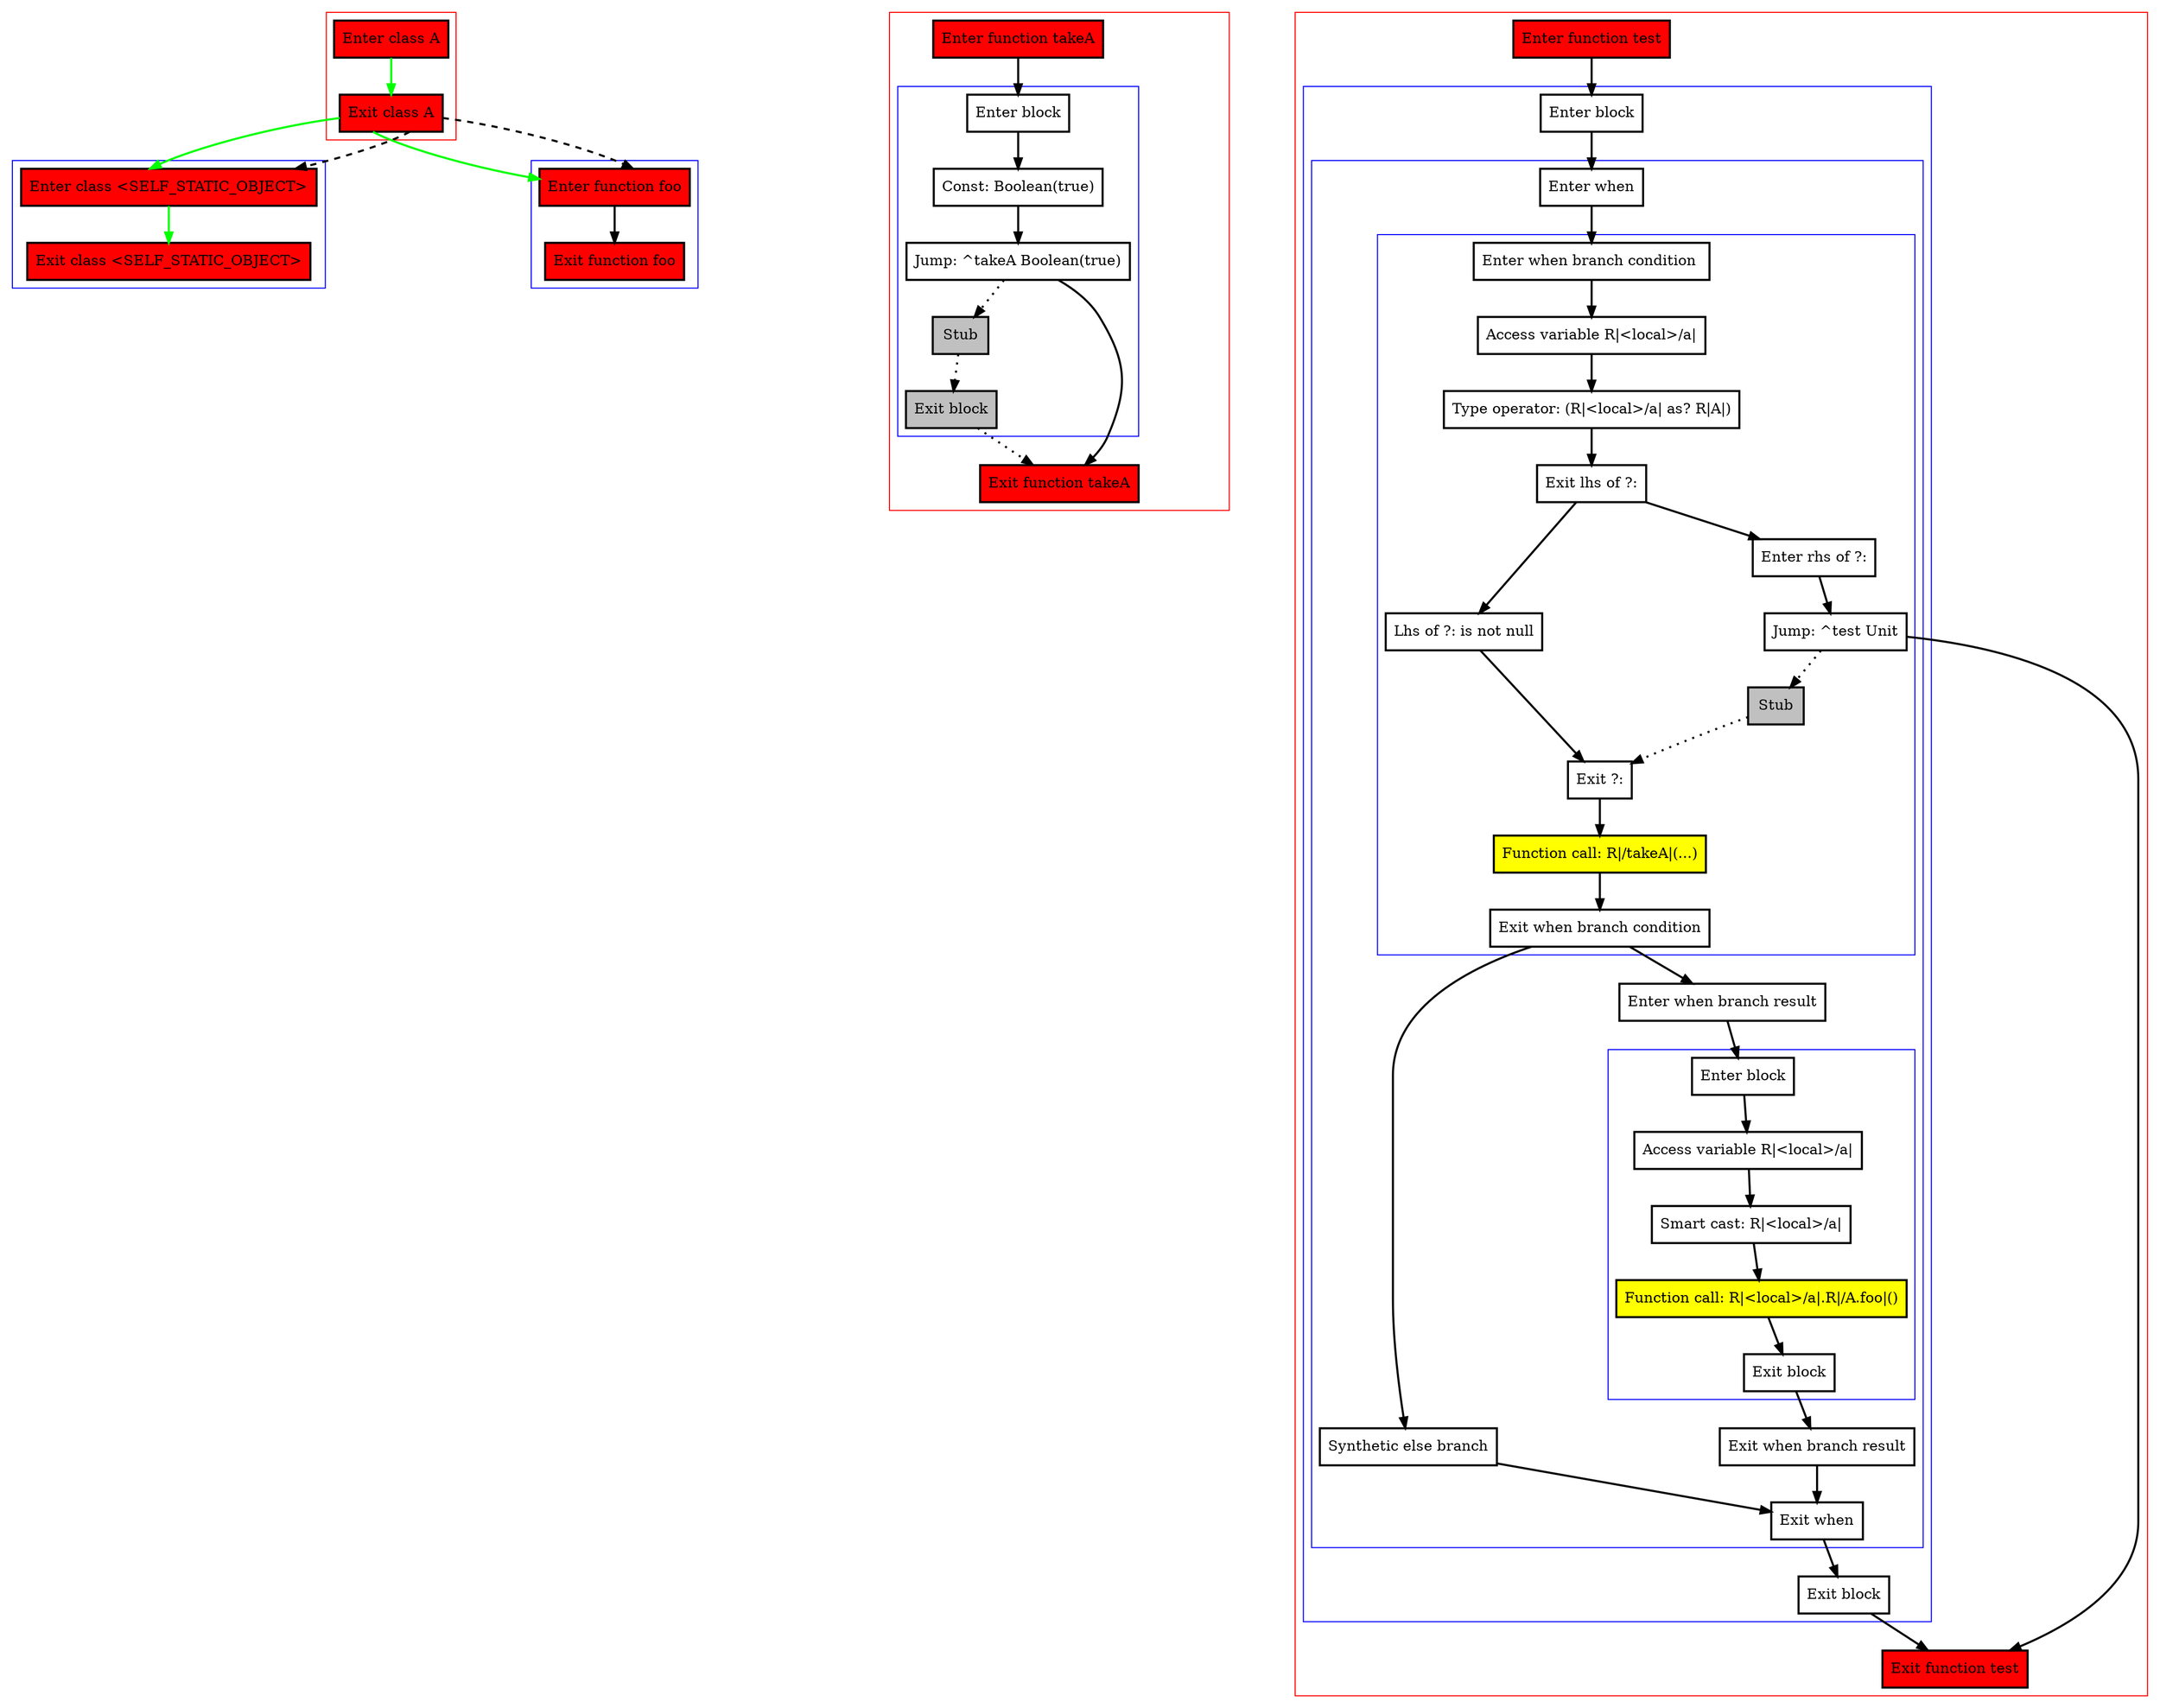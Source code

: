 digraph smartcastFromArgument_kt {
    graph [nodesep=3]
    node [shape=box penwidth=2]
    edge [penwidth=2]

    subgraph cluster_0 {
        color=red
        0 [label="Enter class A" style="filled" fillcolor=red];
        1 [label="Exit class A" style="filled" fillcolor=red];
    }
    subgraph cluster_1 {
        color=blue
        2 [label="Enter class <SELF_STATIC_OBJECT>" style="filled" fillcolor=red];
        3 [label="Exit class <SELF_STATIC_OBJECT>" style="filled" fillcolor=red];
    }
    subgraph cluster_2 {
        color=blue
        4 [label="Enter function foo" style="filled" fillcolor=red];
        5 [label="Exit function foo" style="filled" fillcolor=red];
    }
    0 -> {1} [color=green];
    1 -> {2 4} [color=green];
    1 -> {2 4} [style=dashed];
    2 -> {3} [color=green];
    4 -> {5};

    subgraph cluster_3 {
        color=red
        6 [label="Enter function takeA" style="filled" fillcolor=red];
        subgraph cluster_4 {
            color=blue
            7 [label="Enter block"];
            8 [label="Const: Boolean(true)"];
            9 [label="Jump: ^takeA Boolean(true)"];
            10 [label="Stub" style="filled" fillcolor=gray];
            11 [label="Exit block" style="filled" fillcolor=gray];
        }
        12 [label="Exit function takeA" style="filled" fillcolor=red];
    }
    6 -> {7};
    7 -> {8};
    8 -> {9};
    9 -> {12};
    9 -> {10} [style=dotted];
    10 -> {11} [style=dotted];
    11 -> {12} [style=dotted];

    subgraph cluster_5 {
        color=red
        13 [label="Enter function test" style="filled" fillcolor=red];
        subgraph cluster_6 {
            color=blue
            14 [label="Enter block"];
            subgraph cluster_7 {
                color=blue
                15 [label="Enter when"];
                subgraph cluster_8 {
                    color=blue
                    16 [label="Enter when branch condition "];
                    17 [label="Access variable R|<local>/a|"];
                    18 [label="Type operator: (R|<local>/a| as? R|A|)"];
                    19 [label="Exit lhs of ?:"];
                    20 [label="Enter rhs of ?:"];
                    21 [label="Jump: ^test Unit"];
                    22 [label="Stub" style="filled" fillcolor=gray];
                    23 [label="Lhs of ?: is not null"];
                    24 [label="Exit ?:"];
                    25 [label="Function call: R|/takeA|(...)" style="filled" fillcolor=yellow];
                    26 [label="Exit when branch condition"];
                }
                27 [label="Synthetic else branch"];
                28 [label="Enter when branch result"];
                subgraph cluster_9 {
                    color=blue
                    29 [label="Enter block"];
                    30 [label="Access variable R|<local>/a|"];
                    31 [label="Smart cast: R|<local>/a|"];
                    32 [label="Function call: R|<local>/a|.R|/A.foo|()" style="filled" fillcolor=yellow];
                    33 [label="Exit block"];
                }
                34 [label="Exit when branch result"];
                35 [label="Exit when"];
            }
            36 [label="Exit block"];
        }
        37 [label="Exit function test" style="filled" fillcolor=red];
    }
    13 -> {14};
    14 -> {15};
    15 -> {16};
    16 -> {17};
    17 -> {18};
    18 -> {19};
    19 -> {20 23};
    20 -> {21};
    21 -> {37};
    21 -> {22} [style=dotted];
    22 -> {24} [style=dotted];
    23 -> {24};
    24 -> {25};
    25 -> {26};
    26 -> {27 28};
    27 -> {35};
    28 -> {29};
    29 -> {30};
    30 -> {31};
    31 -> {32};
    32 -> {33};
    33 -> {34};
    34 -> {35};
    35 -> {36};
    36 -> {37};

}
